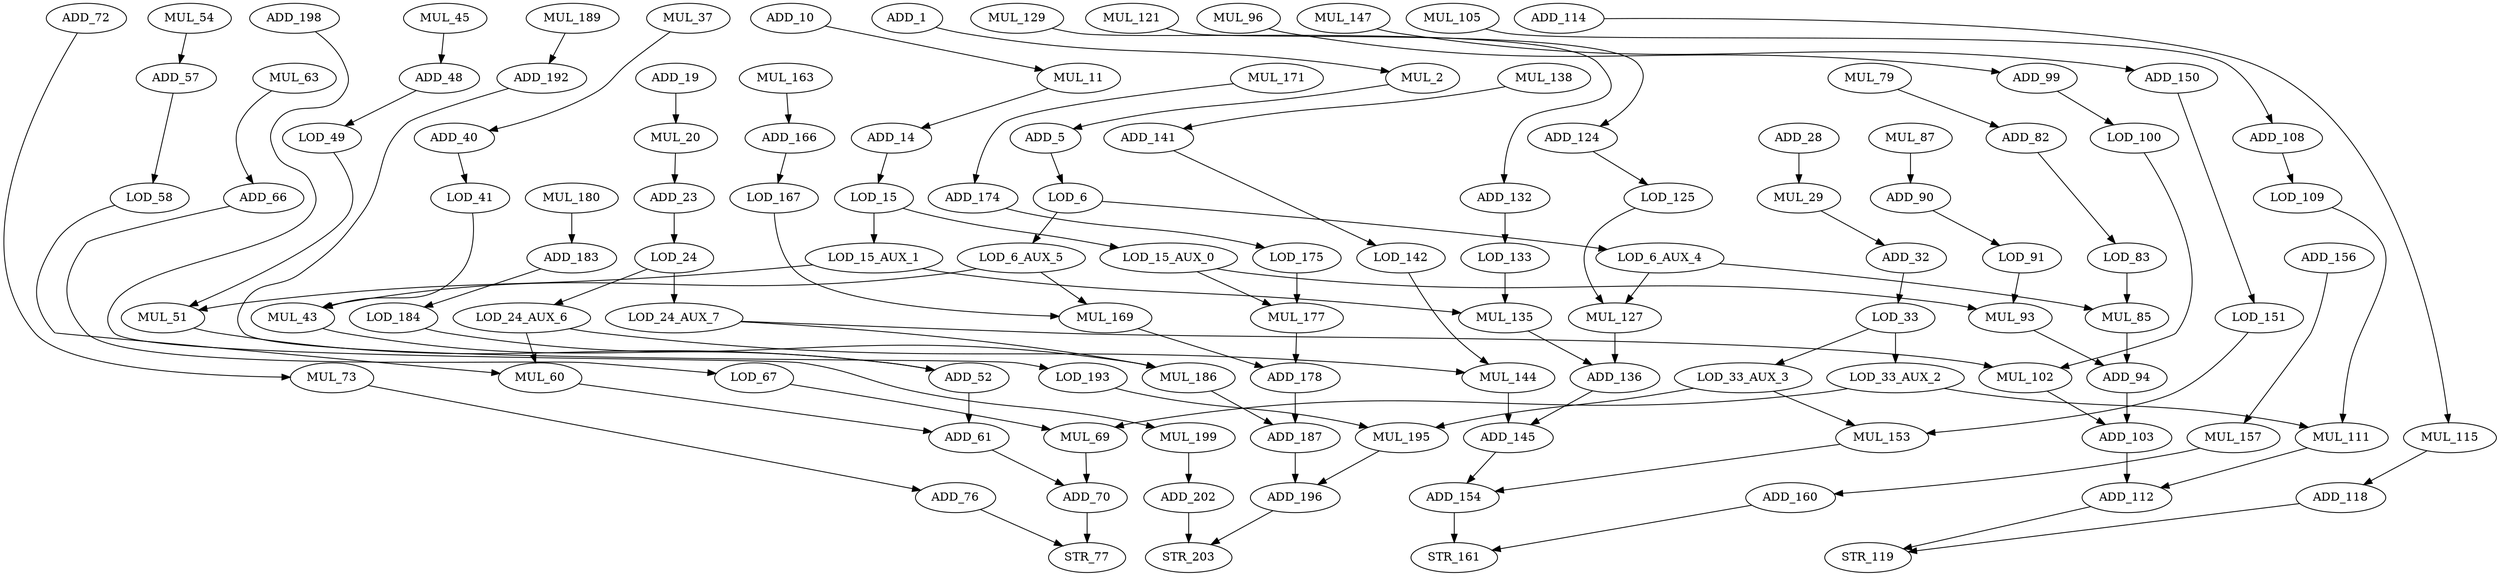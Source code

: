 digraph G {
    ADD_61;
    ADD_70;
    ADD_192;
    LOD_193;
    LOD_41;
    MUL_43;
    ADD_154;
    STR_161;
    ADD_112;
    STR_119;
    ADD_57;
    LOD_58;
    MUL_85;
    ADD_94;
    MUL_177;
    ADD_178;
    LOD_15_AUX_0;
    MUL_93;
    ADD_48;
    LOD_49;
    ADD_103;
    LOD_100;
    MUL_102;
    LOD_33_AUX_2;
    MUL_69;
    MUL_111;
    ADD_118;
    MUL_2;
    ADD_5;
    ADD_141;
    LOD_142;
    ADD_183;
    LOD_184;
    ADD_150;
    LOD_151;
    ADD_198;
    MUL_199;
    LOD_15;
    LOD_15_AUX_1;
    MUL_121;
    ADD_124;
    MUL_45;
    LOD_125;
    MUL_127;
    LOD_91;
    LOD_133;
    MUL_135;
    LOD_33_AUX_3;
    MUL_153;
    MUL_195;
    ADD_90;
    MUL_171;
    ADD_174;
    LOD_6;
    LOD_24_AUX_6;
    MUL_60;
    MUL_144;
    MUL_29;
    ADD_32;
    LOD_6_AUX_4;
    LOD_6_AUX_5;
    ADD_52;
    MUL_96;
    ADD_99;
    LOD_33;
    MUL_37;
    ADD_40;
    MUL_79;
    ADD_82;
    ADD_136;
    ADD_1;
    ADD_72;
    MUL_73;
    MUL_51;
    ADD_156;
    MUL_157;
    ADD_66;
    LOD_67;
    ADD_14;
    LOD_175;
    MUL_87;
    ADD_23;
    LOD_24;
    MUL_163;
    ADD_166;
    MUL_105;
    ADD_108;
    ADD_145;
    MUL_169;
    MUL_186;
    ADD_187;
    MUL_20;
    MUL_115;
    LOD_167;
    LOD_109;
    MUL_63;
    ADD_132;
    MUL_138;
    ADD_202;
    STR_203;
    MUL_11;
    LOD_83;
    MUL_129;
    ADD_196;
    MUL_54;
    ADD_76;
    MUL_147;
    ADD_160;
    ADD_28;
    ADD_19;
    ADD_10;
    STR_77;
    LOD_24_AUX_7;
    ADD_114;
    MUL_180;
    MUL_189;
    ADD_61 -> ADD_70 [weight=0];
    ADD_70 -> STR_77 [weight=3];
    ADD_192 -> LOD_193 [weight=0];
    LOD_193 -> MUL_195 [weight=4];
    LOD_41 -> MUL_43 [weight=0];
    MUL_43 -> ADD_52 [weight=0];
    ADD_154 -> STR_161 [weight=2];
    ADD_112 -> STR_119 [weight=0];
    ADD_57 -> LOD_58 [weight=0];
    LOD_58 -> MUL_60 [weight=0];
    MUL_85 -> ADD_94 [weight=1];
    ADD_94 -> ADD_103 [weight=4];
    MUL_177 -> ADD_178 [weight=0];
    ADD_178 -> ADD_187 [weight=6];
    LOD_15_AUX_0 -> MUL_93 [weight=0];
    LOD_15_AUX_0 -> MUL_177 [weight=0];
    MUL_93 -> ADD_94 [weight=0];
    ADD_48 -> LOD_49 [weight=0];
    LOD_49 -> MUL_51 [weight=0];
    ADD_103 -> ADD_112 [weight=8];
    LOD_100 -> MUL_102 [weight=0];
    MUL_102 -> ADD_103 [weight=0];
    LOD_33_AUX_2 -> MUL_69 [weight=1];
    LOD_33_AUX_2 -> MUL_111 [weight=2];
    MUL_69 -> ADD_70 [weight=0];
    MUL_111 -> ADD_112 [weight=0];
    ADD_118 -> STR_119 [weight=0];
    MUL_2 -> ADD_5 [weight=0];
    ADD_5 -> LOD_6 [weight=0];
    ADD_141 -> LOD_142 [weight=0];
    LOD_142 -> MUL_144 [weight=0];
    ADD_183 -> LOD_184 [weight=0];
    LOD_184 -> MUL_186 [weight=0];
    ADD_150 -> LOD_151 [weight=0];
    LOD_151 -> MUL_153 [weight=0];
    ADD_198 -> MUL_199 [weight=0];
    MUL_199 -> ADD_202 [weight=1];
    LOD_15 -> LOD_15_AUX_0 [weight=3];
    LOD_15 -> LOD_15_AUX_1 [weight=3];
    LOD_15_AUX_1 -> MUL_51 [weight=0];
    LOD_15_AUX_1 -> MUL_135 [weight=0];
    MUL_121 -> ADD_124 [weight=0];
    ADD_124 -> LOD_125 [weight=0];
    MUL_45 -> ADD_48 [weight=0];
    LOD_125 -> MUL_127 [weight=0];
    MUL_127 -> ADD_136 [weight=3];
    LOD_91 -> MUL_93 [weight=0];
    LOD_133 -> MUL_135 [weight=1];
    MUL_135 -> ADD_136 [weight=0];
    LOD_33_AUX_3 -> MUL_153 [weight=0];
    LOD_33_AUX_3 -> MUL_195 [weight=0];
    MUL_153 -> ADD_154 [weight=0];
    MUL_195 -> ADD_196 [weight=0];
    ADD_90 -> LOD_91 [weight=0];
    MUL_171 -> ADD_174 [weight=0];
    ADD_174 -> LOD_175 [weight=2];
    LOD_6 -> LOD_6_AUX_4 [weight=1];
    LOD_6 -> LOD_6_AUX_5 [weight=4];
    LOD_24_AUX_6 -> MUL_60 [weight=0];
    LOD_24_AUX_6 -> MUL_144 [weight=0];
    MUL_60 -> ADD_61 [weight=0];
    MUL_144 -> ADD_145 [weight=7];
    MUL_29 -> ADD_32 [weight=0];
    ADD_32 -> LOD_33 [weight=0];
    LOD_6_AUX_4 -> MUL_85 [weight=0];
    LOD_6_AUX_4 -> MUL_127 [weight=0];
    LOD_6_AUX_5 -> MUL_43 [weight=0];
    LOD_6_AUX_5 -> MUL_169 [weight=0];
    ADD_52 -> ADD_61 [weight=5];
    MUL_96 -> ADD_99 [weight=0];
    ADD_99 -> LOD_100 [weight=0];
    LOD_33 -> LOD_33_AUX_2 [weight=4];
    LOD_33 -> LOD_33_AUX_3 [weight=2];
    MUL_37 -> ADD_40 [weight=0];
    ADD_40 -> LOD_41 [weight=0];
    MUL_79 -> ADD_82 [weight=0];
    ADD_82 -> LOD_83 [weight=0];
    ADD_136 -> ADD_145 [weight=0];
    ADD_1 -> MUL_2 [weight=0];
    ADD_72 -> MUL_73 [weight=0];
    MUL_73 -> ADD_76 [weight=0];
    MUL_51 -> ADD_52 [weight=0];
    ADD_156 -> MUL_157 [weight=0];
    MUL_157 -> ADD_160 [weight=0];
    ADD_66 -> LOD_67 [weight=0];
    LOD_67 -> MUL_69 [weight=0];
    ADD_14 -> LOD_15 [weight=0];
    LOD_175 -> MUL_177 [weight=3];
    MUL_87 -> ADD_90 [weight=1];
    ADD_23 -> LOD_24 [weight=1];
    LOD_24 -> LOD_24_AUX_7 [weight=1];
    LOD_24 -> LOD_24_AUX_6 [weight=0];
    MUL_163 -> ADD_166 [weight=0];
    ADD_166 -> LOD_167 [weight=0];
    MUL_105 -> ADD_108 [weight=0];
    ADD_108 -> LOD_109 [weight=0];
    ADD_145 -> ADD_154 [weight=0];
    MUL_169 -> ADD_178 [weight=0];
    MUL_186 -> ADD_187 [weight=0];
    ADD_187 -> ADD_196 [weight=2];
    MUL_20 -> ADD_23 [weight=0];
    MUL_115 -> ADD_118 [weight=0];
    LOD_167 -> MUL_169 [weight=0];
    LOD_109 -> MUL_111 [weight=0];
    MUL_63 -> ADD_66 [weight=0];
    ADD_132 -> LOD_133 [weight=2];
    MUL_138 -> ADD_141 [weight=0];
    ADD_202 -> STR_203 [weight=6];
    MUL_11 -> ADD_14 [weight=0];
    LOD_83 -> MUL_85 [weight=2];
    MUL_129 -> ADD_132 [weight=0];
    ADD_196 -> STR_203 [weight=0];
    MUL_54 -> ADD_57 [weight=0];
    ADD_76 -> STR_77 [weight=0];
    MUL_147 -> ADD_150 [weight=0];
    ADD_160 -> STR_161 [weight=0];
    ADD_28 -> MUL_29 [weight=1];
    ADD_19 -> MUL_20 [weight=1];
    ADD_10 -> MUL_11 [weight=0];
    LOD_24_AUX_7 -> MUL_102 [weight=0];
    LOD_24_AUX_7 -> MUL_186 [weight=0];
    ADD_114 -> MUL_115 [weight=0];
    MUL_180 -> ADD_183 [weight=1];
    MUL_189 -> ADD_192 [weight=0];
}
